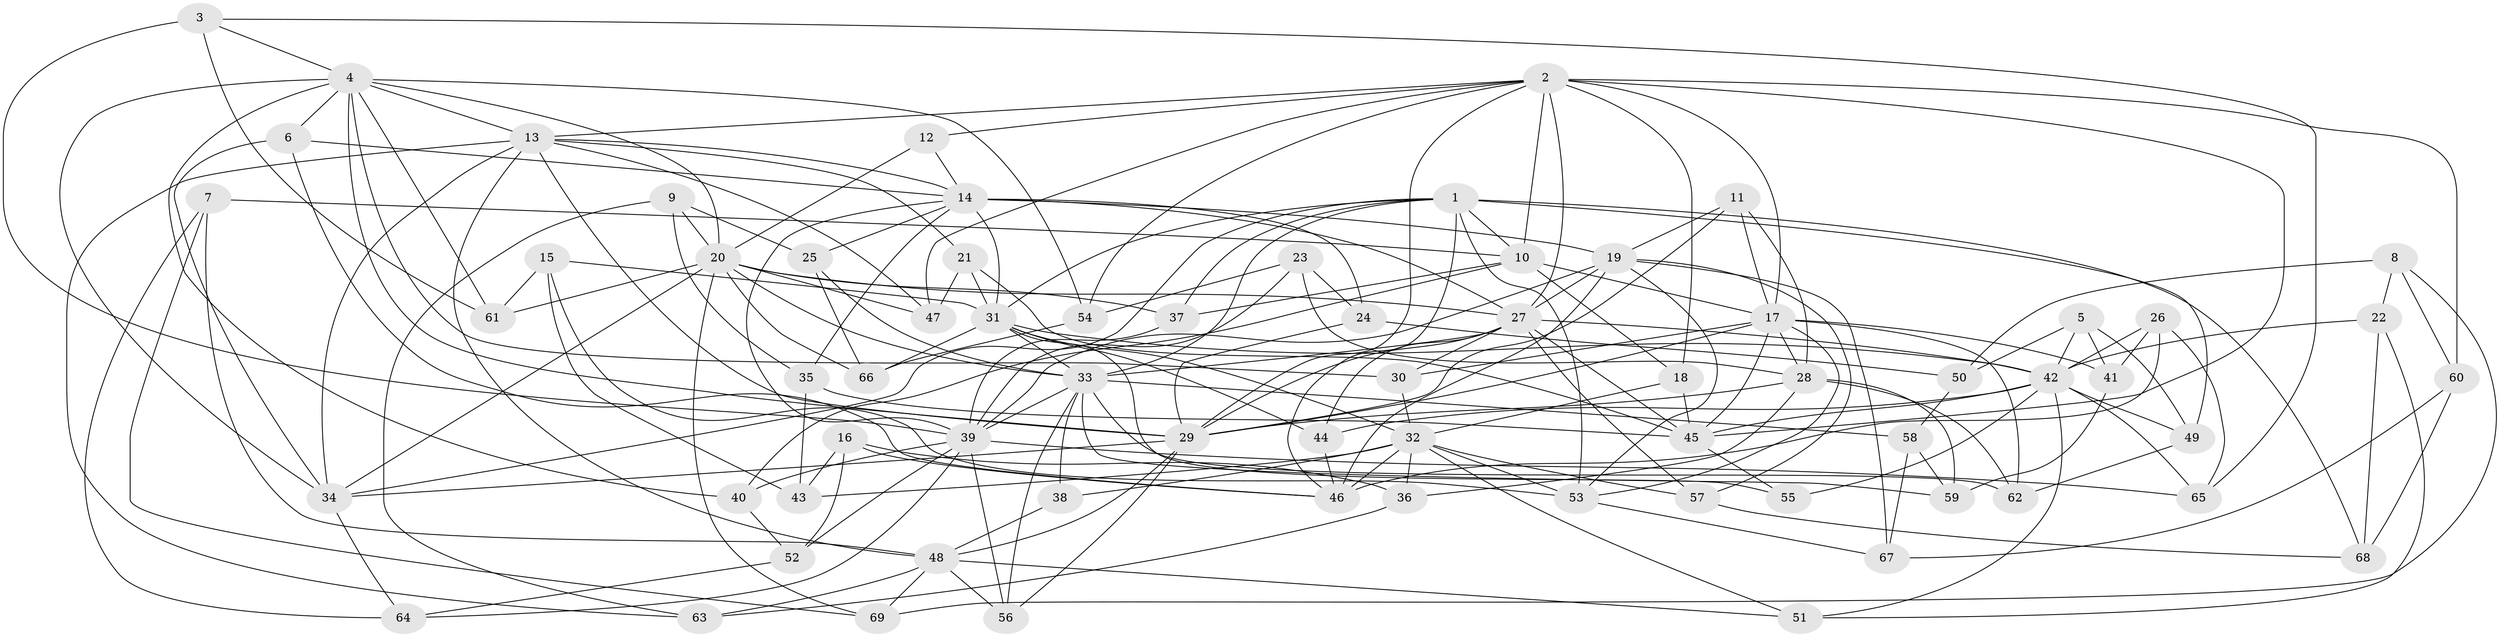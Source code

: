 // original degree distribution, {4: 1.0}
// Generated by graph-tools (version 1.1) at 2025/38/03/09/25 02:38:17]
// undirected, 69 vertices, 194 edges
graph export_dot {
graph [start="1"]
  node [color=gray90,style=filled];
  1;
  2;
  3;
  4;
  5;
  6;
  7;
  8;
  9;
  10;
  11;
  12;
  13;
  14;
  15;
  16;
  17;
  18;
  19;
  20;
  21;
  22;
  23;
  24;
  25;
  26;
  27;
  28;
  29;
  30;
  31;
  32;
  33;
  34;
  35;
  36;
  37;
  38;
  39;
  40;
  41;
  42;
  43;
  44;
  45;
  46;
  47;
  48;
  49;
  50;
  51;
  52;
  53;
  54;
  55;
  56;
  57;
  58;
  59;
  60;
  61;
  62;
  63;
  64;
  65;
  66;
  67;
  68;
  69;
  1 -- 10 [weight=1.0];
  1 -- 31 [weight=1.0];
  1 -- 33 [weight=1.0];
  1 -- 34 [weight=1.0];
  1 -- 37 [weight=1.0];
  1 -- 46 [weight=2.0];
  1 -- 49 [weight=1.0];
  1 -- 53 [weight=1.0];
  1 -- 68 [weight=1.0];
  2 -- 10 [weight=1.0];
  2 -- 12 [weight=1.0];
  2 -- 13 [weight=1.0];
  2 -- 17 [weight=2.0];
  2 -- 18 [weight=1.0];
  2 -- 27 [weight=1.0];
  2 -- 29 [weight=1.0];
  2 -- 45 [weight=1.0];
  2 -- 47 [weight=1.0];
  2 -- 54 [weight=1.0];
  2 -- 60 [weight=1.0];
  3 -- 4 [weight=1.0];
  3 -- 39 [weight=1.0];
  3 -- 61 [weight=1.0];
  3 -- 65 [weight=1.0];
  4 -- 6 [weight=1.0];
  4 -- 13 [weight=2.0];
  4 -- 20 [weight=1.0];
  4 -- 29 [weight=1.0];
  4 -- 30 [weight=1.0];
  4 -- 34 [weight=2.0];
  4 -- 40 [weight=1.0];
  4 -- 54 [weight=1.0];
  4 -- 61 [weight=1.0];
  5 -- 41 [weight=1.0];
  5 -- 42 [weight=1.0];
  5 -- 49 [weight=1.0];
  5 -- 50 [weight=1.0];
  6 -- 14 [weight=1.0];
  6 -- 34 [weight=1.0];
  6 -- 46 [weight=1.0];
  7 -- 10 [weight=1.0];
  7 -- 48 [weight=1.0];
  7 -- 64 [weight=1.0];
  7 -- 69 [weight=1.0];
  8 -- 22 [weight=1.0];
  8 -- 50 [weight=1.0];
  8 -- 60 [weight=1.0];
  8 -- 69 [weight=1.0];
  9 -- 20 [weight=1.0];
  9 -- 25 [weight=1.0];
  9 -- 35 [weight=1.0];
  9 -- 63 [weight=1.0];
  10 -- 17 [weight=2.0];
  10 -- 18 [weight=1.0];
  10 -- 37 [weight=1.0];
  10 -- 40 [weight=1.0];
  11 -- 17 [weight=1.0];
  11 -- 19 [weight=1.0];
  11 -- 28 [weight=1.0];
  11 -- 29 [weight=1.0];
  12 -- 14 [weight=1.0];
  12 -- 20 [weight=2.0];
  13 -- 14 [weight=1.0];
  13 -- 21 [weight=1.0];
  13 -- 29 [weight=1.0];
  13 -- 34 [weight=1.0];
  13 -- 47 [weight=1.0];
  13 -- 48 [weight=1.0];
  13 -- 63 [weight=1.0];
  14 -- 19 [weight=1.0];
  14 -- 24 [weight=1.0];
  14 -- 25 [weight=1.0];
  14 -- 27 [weight=1.0];
  14 -- 31 [weight=1.0];
  14 -- 35 [weight=1.0];
  14 -- 39 [weight=1.0];
  15 -- 31 [weight=1.0];
  15 -- 43 [weight=1.0];
  15 -- 53 [weight=1.0];
  15 -- 61 [weight=1.0];
  16 -- 36 [weight=1.0];
  16 -- 43 [weight=1.0];
  16 -- 46 [weight=1.0];
  16 -- 52 [weight=1.0];
  17 -- 28 [weight=1.0];
  17 -- 29 [weight=1.0];
  17 -- 30 [weight=1.0];
  17 -- 41 [weight=1.0];
  17 -- 45 [weight=1.0];
  17 -- 53 [weight=1.0];
  17 -- 62 [weight=1.0];
  18 -- 32 [weight=1.0];
  18 -- 45 [weight=1.0];
  19 -- 27 [weight=2.0];
  19 -- 39 [weight=2.0];
  19 -- 46 [weight=1.0];
  19 -- 53 [weight=1.0];
  19 -- 57 [weight=1.0];
  19 -- 67 [weight=1.0];
  20 -- 27 [weight=1.0];
  20 -- 33 [weight=1.0];
  20 -- 34 [weight=1.0];
  20 -- 37 [weight=1.0];
  20 -- 47 [weight=1.0];
  20 -- 61 [weight=1.0];
  20 -- 66 [weight=1.0];
  20 -- 69 [weight=1.0];
  21 -- 31 [weight=1.0];
  21 -- 45 [weight=1.0];
  21 -- 47 [weight=1.0];
  22 -- 42 [weight=1.0];
  22 -- 51 [weight=1.0];
  22 -- 68 [weight=1.0];
  23 -- 24 [weight=1.0];
  23 -- 28 [weight=1.0];
  23 -- 39 [weight=1.0];
  23 -- 54 [weight=1.0];
  24 -- 29 [weight=1.0];
  24 -- 50 [weight=1.0];
  25 -- 33 [weight=1.0];
  25 -- 66 [weight=1.0];
  26 -- 41 [weight=1.0];
  26 -- 42 [weight=1.0];
  26 -- 46 [weight=1.0];
  26 -- 65 [weight=1.0];
  27 -- 29 [weight=1.0];
  27 -- 30 [weight=1.0];
  27 -- 33 [weight=1.0];
  27 -- 42 [weight=1.0];
  27 -- 44 [weight=1.0];
  27 -- 45 [weight=1.0];
  27 -- 57 [weight=1.0];
  28 -- 29 [weight=2.0];
  28 -- 36 [weight=1.0];
  28 -- 59 [weight=1.0];
  28 -- 62 [weight=1.0];
  29 -- 34 [weight=1.0];
  29 -- 48 [weight=1.0];
  29 -- 56 [weight=1.0];
  30 -- 32 [weight=1.0];
  31 -- 32 [weight=1.0];
  31 -- 33 [weight=1.0];
  31 -- 42 [weight=1.0];
  31 -- 44 [weight=1.0];
  31 -- 55 [weight=1.0];
  31 -- 66 [weight=1.0];
  32 -- 36 [weight=1.0];
  32 -- 38 [weight=1.0];
  32 -- 43 [weight=1.0];
  32 -- 46 [weight=3.0];
  32 -- 51 [weight=1.0];
  32 -- 53 [weight=1.0];
  32 -- 57 [weight=1.0];
  33 -- 38 [weight=2.0];
  33 -- 39 [weight=1.0];
  33 -- 56 [weight=1.0];
  33 -- 58 [weight=1.0];
  33 -- 59 [weight=1.0];
  33 -- 62 [weight=1.0];
  34 -- 64 [weight=1.0];
  35 -- 43 [weight=1.0];
  35 -- 45 [weight=1.0];
  36 -- 63 [weight=1.0];
  37 -- 39 [weight=1.0];
  38 -- 48 [weight=1.0];
  39 -- 40 [weight=1.0];
  39 -- 52 [weight=1.0];
  39 -- 56 [weight=1.0];
  39 -- 64 [weight=1.0];
  39 -- 65 [weight=1.0];
  40 -- 52 [weight=1.0];
  41 -- 59 [weight=1.0];
  42 -- 44 [weight=1.0];
  42 -- 45 [weight=1.0];
  42 -- 49 [weight=1.0];
  42 -- 51 [weight=1.0];
  42 -- 55 [weight=2.0];
  42 -- 65 [weight=1.0];
  44 -- 46 [weight=1.0];
  45 -- 55 [weight=1.0];
  48 -- 51 [weight=1.0];
  48 -- 56 [weight=1.0];
  48 -- 63 [weight=1.0];
  48 -- 69 [weight=1.0];
  49 -- 62 [weight=1.0];
  50 -- 58 [weight=1.0];
  52 -- 64 [weight=1.0];
  53 -- 67 [weight=1.0];
  54 -- 66 [weight=1.0];
  57 -- 68 [weight=1.0];
  58 -- 59 [weight=1.0];
  58 -- 67 [weight=1.0];
  60 -- 67 [weight=1.0];
  60 -- 68 [weight=1.0];
}
